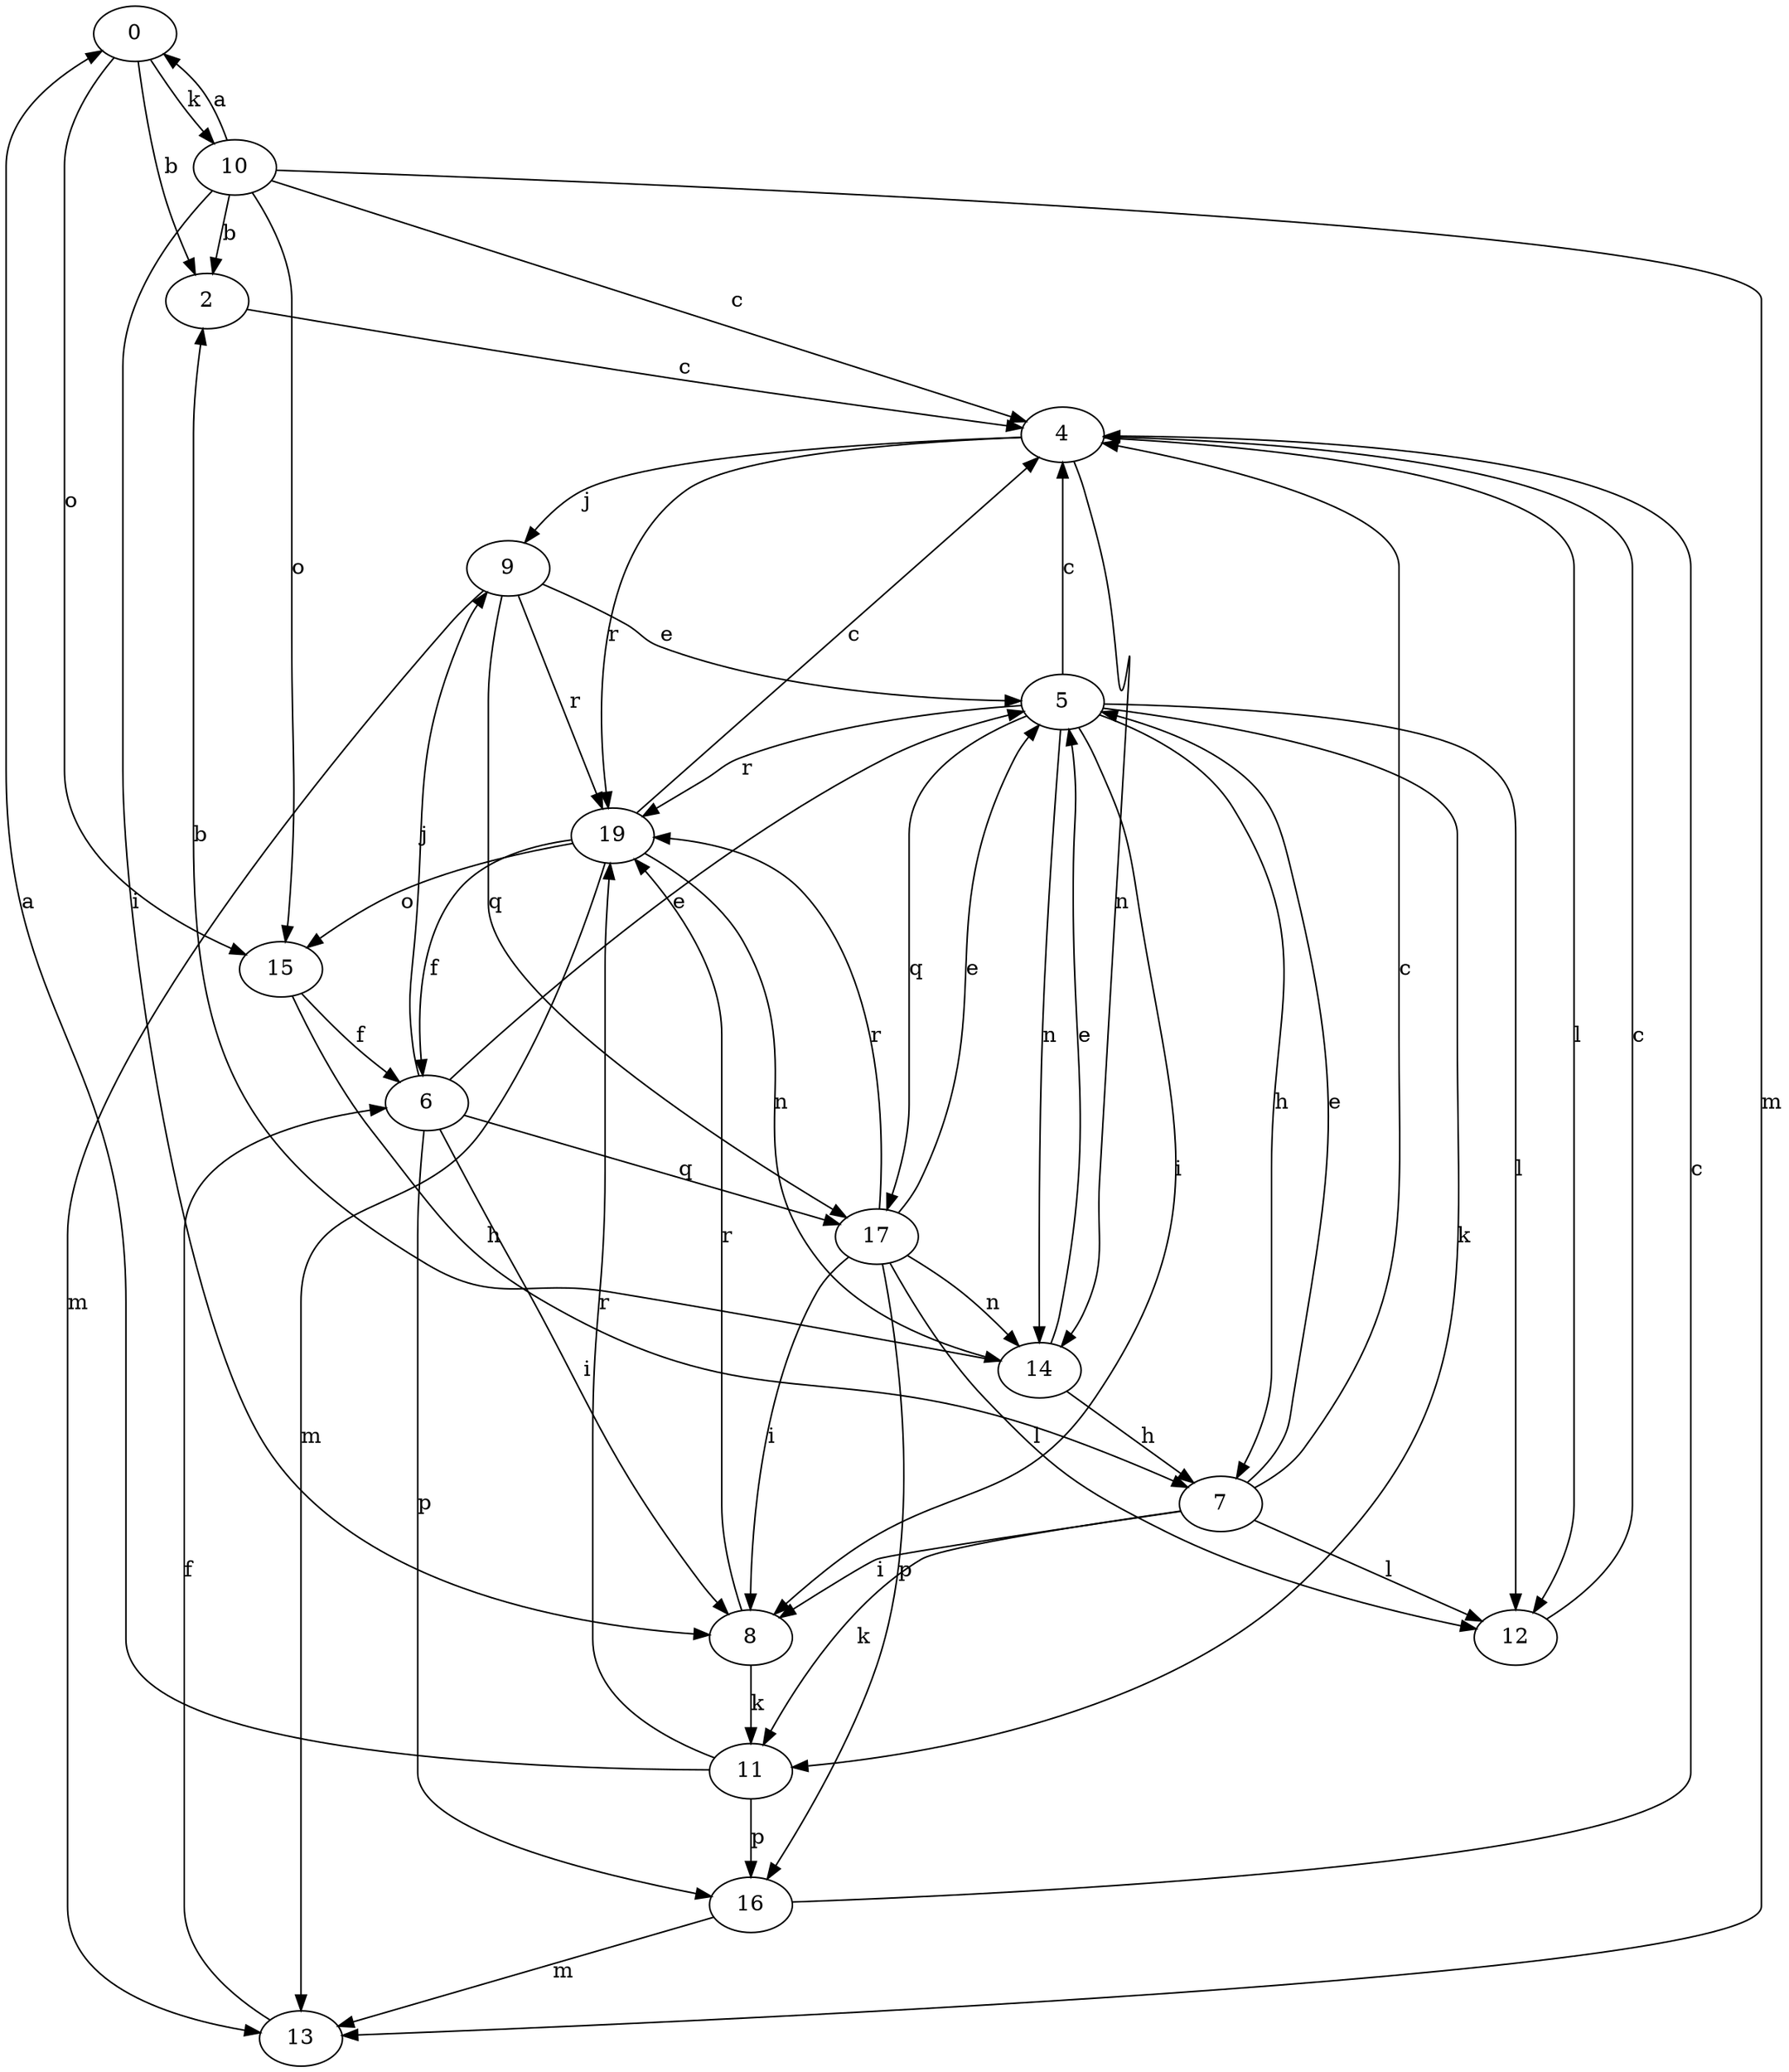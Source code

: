 strict digraph  {
0;
2;
4;
5;
6;
7;
8;
9;
10;
11;
12;
13;
14;
15;
16;
17;
19;
0 -> 2  [label=b];
0 -> 10  [label=k];
0 -> 15  [label=o];
2 -> 4  [label=c];
4 -> 9  [label=j];
4 -> 12  [label=l];
4 -> 14  [label=n];
4 -> 19  [label=r];
5 -> 4  [label=c];
5 -> 7  [label=h];
5 -> 8  [label=i];
5 -> 11  [label=k];
5 -> 12  [label=l];
5 -> 14  [label=n];
5 -> 17  [label=q];
5 -> 19  [label=r];
6 -> 5  [label=e];
6 -> 8  [label=i];
6 -> 9  [label=j];
6 -> 16  [label=p];
6 -> 17  [label=q];
7 -> 4  [label=c];
7 -> 5  [label=e];
7 -> 8  [label=i];
7 -> 11  [label=k];
7 -> 12  [label=l];
8 -> 11  [label=k];
8 -> 19  [label=r];
9 -> 5  [label=e];
9 -> 13  [label=m];
9 -> 17  [label=q];
9 -> 19  [label=r];
10 -> 0  [label=a];
10 -> 2  [label=b];
10 -> 4  [label=c];
10 -> 8  [label=i];
10 -> 13  [label=m];
10 -> 15  [label=o];
11 -> 0  [label=a];
11 -> 16  [label=p];
11 -> 19  [label=r];
12 -> 4  [label=c];
13 -> 6  [label=f];
14 -> 2  [label=b];
14 -> 5  [label=e];
14 -> 7  [label=h];
15 -> 6  [label=f];
15 -> 7  [label=h];
16 -> 4  [label=c];
16 -> 13  [label=m];
17 -> 5  [label=e];
17 -> 8  [label=i];
17 -> 12  [label=l];
17 -> 14  [label=n];
17 -> 16  [label=p];
17 -> 19  [label=r];
19 -> 4  [label=c];
19 -> 6  [label=f];
19 -> 13  [label=m];
19 -> 14  [label=n];
19 -> 15  [label=o];
}
